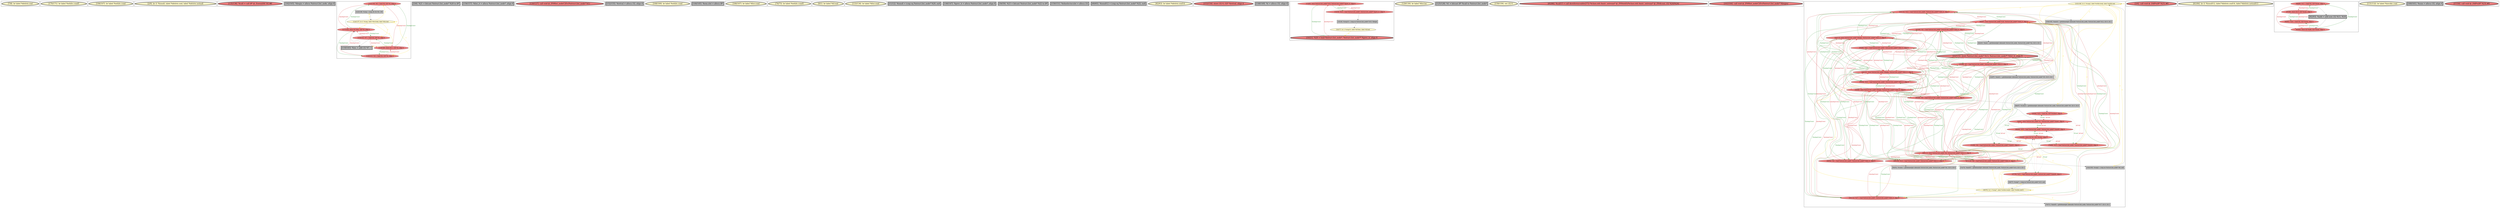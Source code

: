 
digraph G {





subgraph cluster37 {


node310 [penwidth=3.0,fontsize=20,fillcolor=lemonchiffon,label="[7/8]  br label %delete.end",shape=ellipse,style=filled ]



}

subgraph cluster36 {


node309 [penwidth=3.0,fontsize=20,fillcolor=lemonchiffon,label="[170/171]  br label %while.cond5",shape=ellipse,style=filled ]



}

subgraph cluster15 {


node247 [penwidth=3.0,fontsize=20,fillcolor=lemonchiffon,label="[106/107]  br label %while.cond",shape=ellipse,style=filled ]



}

subgraph cluster35 {


node308 [penwidth=3.0,fontsize=20,fillcolor=lemonchiffon,label="[2/9]  br i1 %isnull, label %delete.end, label %delete.notnull",shape=ellipse,style=filled ]



}

subgraph cluster11 {


node243 [penwidth=3.0,fontsize=20,fillcolor=lightcoral,label="[135/136]  %call = call i8* @_Znwm(i64 16) #8",shape=ellipse,style=filled ]



}

subgraph cluster19 {


node251 [penwidth=3.0,fontsize=20,fillcolor=grey,label="[162/165]  %begin = alloca %struct.list_node, align 8",shape=rectangle,style=filled ]



}

subgraph cluster9 {


node241 [fillcolor=lightcoral,label="[122/139]  %0 = load i32, i32* %i, align 4",shape=ellipse,style=filled ]
node240 [fillcolor=lemonchiffon,label="[124/137]  br i1 %cmp, label %for.body, label %for.end",shape=ellipse,style=filled ]
node235 [fillcolor=lightcoral,label="[117/142]  store i32 %inc, i32* %i, align 4",shape=ellipse,style=filled ]
node238 [fillcolor=grey,label="[123/138]  %cmp = icmp ult i32 %0, 100",shape=rectangle,style=filled ]
node234 [fillcolor=lightcoral,label="[120/121]  %3 = load i32, i32* %i, align 4",shape=ellipse,style=filled ]
node236 [fillcolor=lightcoral,label="[118/141]  %7 = load i32, i32* %i, align 4",shape=ellipse,style=filled ]
node237 [penwidth=3.0,fontsize=20,fillcolor=grey,label="[116/143]  %inc = add i32 %7, 1",shape=rectangle,style=filled ]
node239 [fillcolor=lightcoral,label="[119/140]  store i32 1, i32* %i, align 4",shape=ellipse,style=filled ]

node240->node238 [style=solid,color=gold,label="C",penwidth=1.0,fontcolor=gold ]
node237->node235 [style=solid,color=black,label="",penwidth=0.5,fontcolor=black ]
node241->node235 [style=solid,color=firebrick3,label="A|indep|Const",penwidth=1.0,fontcolor=firebrick3 ]
node235->node234 [style=solid,color=forestgreen,label="T|indep|Const",penwidth=1.0,fontcolor=forestgreen ]
node239->node241 [style=solid,color=forestgreen,label="T|indep|Const",penwidth=1.0,fontcolor=forestgreen ]
node234->node239 [style=solid,color=firebrick3,label="A|indep|Const",penwidth=1.0,fontcolor=firebrick3 ]
node238->node240 [style=solid,color=black,label="",penwidth=0.5,fontcolor=black ]
node236->node239 [style=solid,color=firebrick3,label="A|indep|Const",penwidth=1.0,fontcolor=firebrick3 ]
node240->node240 [style=solid,color=gold,label="C",penwidth=1.0,fontcolor=gold ]
node239->node234 [style=solid,color=forestgreen,label="T|indep|Const",penwidth=1.0,fontcolor=forestgreen ]
node240->node234 [style=solid,color=gold,label="C",penwidth=1.0,fontcolor=gold ]
node235->node241 [style=solid,color=forestgreen,label="T|indep|Const",penwidth=1.0,fontcolor=forestgreen ]
node241->node238 [style=solid,color=black,label="",penwidth=0.5,fontcolor=black ]
node240->node235 [style=solid,color=gold,label="C",penwidth=1.0,fontcolor=gold ]
node240->node241 [style=solid,color=gold,label="C",penwidth=1.0,fontcolor=gold ]
node241->node239 [style=solid,color=firebrick3,label="A|indep|Const",penwidth=1.0,fontcolor=firebrick3 ]
node240->node237 [style=solid,color=gold,label="C",penwidth=1.0,fontcolor=gold ]
node236->node235 [style=solid,color=firebrick3,label="A|indep|Const",penwidth=1.0,fontcolor=firebrick3 ]
node235->node236 [style=solid,color=forestgreen,label="T|indep|Const",penwidth=1.0,fontcolor=forestgreen ]
node234->node235 [style=solid,color=firebrick3,label="A|indep|Const",penwidth=1.0,fontcolor=firebrick3 ]
node236->node237 [style=solid,color=black,label="",penwidth=0.5,fontcolor=black ]
node240->node236 [style=solid,color=gold,label="C",penwidth=1.0,fontcolor=gold ]
node239->node236 [style=solid,color=forestgreen,label="T|indep|Const",penwidth=1.0,fontcolor=forestgreen ]


}

subgraph cluster8 {


node233 [penwidth=3.0,fontsize=20,fillcolor=grey,label="[5/6]  %21 = bitcast %struct.list_node* %20 to i8*",shape=rectangle,style=filled ]



}

subgraph cluster10 {


node242 [penwidth=3.0,fontsize=20,fillcolor=grey,label="[156/157]  %list_it = alloca %struct.list_node*, align 8",shape=rectangle,style=filled ]



}

subgraph cluster23 {


node255 [penwidth=3.0,fontsize=20,fillcolor=lightcoral,label="[126/127]  call void @_ZN9list_nodeC2Ev(%struct.list_node* %1)",shape=ellipse,style=filled ]



}

subgraph cluster7 {


node232 [penwidth=3.0,fontsize=20,fillcolor=grey,label="[152/155]  %retval = alloca i32, align 4",shape=rectangle,style=filled ]



}

subgraph cluster14 {


node246 [penwidth=3.0,fontsize=20,fillcolor=lemonchiffon,label="[168/169]  br label %while.cond",shape=ellipse,style=filled ]



}

subgraph cluster6 {


node231 [penwidth=3.0,fontsize=20,fillcolor=grey,label="[144/145]  %exn.slot = alloca i8*",shape=rectangle,style=filled ]



}

subgraph cluster30 {


node299 [penwidth=3.0,fontsize=20,fillcolor=lemonchiffon,label="[166/167]  br label %for.cond",shape=ellipse,style=filled ]



}

subgraph cluster31 {


node300 [penwidth=3.0,fontsize=20,fillcolor=lemonchiffon,label="[74/75]  br label %while.cond5",shape=ellipse,style=filled ]



}

subgraph cluster0 {


node225 [penwidth=3.0,fontsize=20,fillcolor=lemonchiffon,label="[0/1]  br label %if.end",shape=ellipse,style=filled ]



}

subgraph cluster13 {


node245 [penwidth=3.0,fontsize=20,fillcolor=lemonchiffon,label="[133/134]  br label %for.cond",shape=ellipse,style=filled ]



}

subgraph cluster5 {


node230 [penwidth=3.0,fontsize=20,fillcolor=grey,label="[11/12]  %isnull = icmp eq %struct.list_node* %20, null",shape=rectangle,style=filled ]



}

subgraph cluster1 {


node226 [penwidth=3.0,fontsize=20,fillcolor=grey,label="[146/147]  %prev_it = alloca %struct.list_node*, align 8",shape=rectangle,style=filled ]



}

subgraph cluster32 {


node301 [penwidth=3.0,fontsize=20,fillcolor=grey,label="[56/59]  %23 = bitcast %struct.list_node* %22 to i8*",shape=rectangle,style=filled ]



}

subgraph cluster3 {


node228 [penwidth=3.0,fontsize=20,fillcolor=grey,label="[150/151]  %ehselector.slot = alloca i32",shape=rectangle,style=filled ]



}

subgraph cluster4 {


node229 [penwidth=3.0,fontsize=20,fillcolor=grey,label="[60/65]  %isnull12 = icmp eq %struct.list_node* %22, null",shape=rectangle,style=filled ]



}

subgraph cluster17 {


node249 [penwidth=3.0,fontsize=20,fillcolor=lemonchiffon,label="[62/63]  br label %delete.end14",shape=ellipse,style=filled ]



}

subgraph cluster16 {


node248 [penwidth=3.0,fontsize=20,fillcolor=lightcoral,label="[153/154]  store i32 0, i32* %retval, align 4",shape=ellipse,style=filled ]



}

subgraph cluster2 {


node227 [penwidth=3.0,fontsize=20,fillcolor=grey,label="[148/149]  %i = alloca i32, align 4",shape=rectangle,style=filled ]



}

subgraph cluster34 {


node307 [fillcolor=lightcoral,label="[13/20]  store %struct.list_node* %16, %struct.list_node** %prev_it, align 8",shape=ellipse,style=filled ]
node305 [fillcolor=grey,label="[15/18]  %cmp10 = icmp ne %struct.list_node* %19, %begin",shape=rectangle,style=filled ]
node306 [penwidth=3.0,fontsize=20,fillcolor=lightcoral,label="[10/21]  %20 = load %struct.list_node*, %struct.list_node** %prev_it, align 8",shape=ellipse,style=filled ]
node303 [fillcolor=lemonchiffon,label="[16/17]  br i1 %cmp10, label %if.then, label %if.end",shape=ellipse,style=filled ]
node304 [fillcolor=lightcoral,label="[14/19]  %19 = load %struct.list_node*, %struct.list_node** %prev_it, align 8",shape=ellipse,style=filled ]

node305->node303 [style=solid,color=black,label="",penwidth=0.5,fontcolor=black ]
node304->node305 [style=solid,color=black,label="",penwidth=0.5,fontcolor=black ]
node304->node307 [style=solid,color=firebrick3,label="A|indep|Const",penwidth=1.0,fontcolor=firebrick3 ]
node307->node306 [style=solid,color=forestgreen,label="T|indep|Const",penwidth=1.0,fontcolor=forestgreen ]
node306->node307 [style=solid,color=firebrick3,label="A|indep|Const",penwidth=1.0,fontcolor=firebrick3 ]
node303->node306 [style=solid,color=gold,label="C",penwidth=1.0,fontcolor=gold ]
node307->node304 [style=solid,color=forestgreen,label="T|indep|Const",penwidth=1.0,fontcolor=forestgreen ]


}

subgraph cluster22 {


node254 [penwidth=3.0,fontsize=20,fillcolor=lemonchiffon,label="[129/130]  br label %for.inc",shape=ellipse,style=filled ]



}

subgraph cluster25 {


node257 [penwidth=3.0,fontsize=20,fillcolor=grey,label="[125/128]  %1 = bitcast i8* %call to %struct.list_node*",shape=rectangle,style=filled ]



}

subgraph cluster18 {


node250 [penwidth=3.0,fontsize=20,fillcolor=lemonchiffon,label="[158/159]  ret i32 0",shape=ellipse,style=filled ]



}

subgraph cluster29 {


node298 [penwidth=3.0,fontsize=20,fillcolor=lightcoral,label="[85/86]  %call15 = call dereferenceable(272) %class.std::basic_ostream* @_ZNSolsEi(%class.std::basic_ostream* @_ZSt4cout, i32 %24)%24)",shape=ellipse,style=filled ]



}

subgraph cluster20 {


node252 [penwidth=3.0,fontsize=20,fillcolor=lightcoral,label="[163/164]  call void @_ZN9list_nodeC2Ev(%struct.list_node* %begin)",shape=ellipse,style=filled ]



}

subgraph cluster26 {


node287 [fillcolor=lemonchiffon,label="[103/108]  br i1 %cmp2, label %while.body, label %while.end",shape=ellipse,style=filled ]
node284 [fillcolor=lightcoral,label="[23/114]  %12 = load %struct.list_node*, %struct.list_node** %list_it, align 8",shape=ellipse,style=filled ]
node283 [fillcolor=lightcoral,label="[40/67]  store %struct.list_node* %18, %struct.list_node** %list_it, align 8",shape=ellipse,style=filled ]
node289 [fillcolor=lightcoral,label="[26/111]  store %struct.list_node* %6, %struct.list_node** %list_it, align 8",shape=ellipse,style=filled ]
node281 [fillcolor=lightcoral,label="[25/112]  %17 = load %struct.list_node*, %struct.list_node** %list_it, align 8",shape=ellipse,style=filled ]
node291 [fillcolor=lightcoral,label="[68/69]  %18 = load %struct.list_node*, %struct.list_node** %next9, align 8",shape=ellipse,style=filled ]
node280 [fillcolor=lightcoral,label="[49/52]  %4 = load %struct.list_node*, %struct.list_node** %list_it, align 8",shape=ellipse,style=filled ]
node290 [fillcolor=lightcoral,label="[27/110]  %8 = load %struct.list_node*, %struct.list_node** %list_it, align 8",shape=ellipse,style=filled ]
node279 [fillcolor=grey,label="[46/47]  %value3 = getelementptr inbounds %struct.list_node, %struct.list_node* %9, i32 0, i32 0",shape=rectangle,style=filled ]
node282 [fillcolor=lightcoral,label="[29/100]  %14 = load %struct.list_node*, %struct.list_node** %list_it, align 8",shape=ellipse,style=filled ]
node278 [fillcolor=lightcoral,label="[45/48]  %9 = load %struct.list_node*, %struct.list_node** %list_it, align 8",shape=ellipse,style=filled ]
node277 [fillcolor=lightcoral,label="[30/99]  store %struct.list_node* %begin, %struct.list_node** %list_it, align 8",shape=ellipse,style=filled ]
node276 [fillcolor=lightcoral,label="[53/54]  %16 = load %struct.list_node*, %struct.list_node** %list_it, align 8",shape=ellipse,style=filled ]
node275 [fillcolor=lightcoral,label="[79/80]  %13 = load %struct.list_node*, %struct.list_node** %next4, align 8",shape=ellipse,style=filled ]
node262 [fillcolor=grey,label="[104/105]  %next4 = getelementptr inbounds %struct.list_node, %struct.list_node* %12, i32 0, i32 1",shape=rectangle,style=filled ]
node260 [fillcolor=lightcoral,label="[31/98]  %5 = load %struct.list_node*, %struct.list_node** %list_it, align 8",shape=ellipse,style=filled ]
node264 [fillcolor=grey,label="[72/73]  %next6 = getelementptr inbounds %struct.list_node, %struct.list_node* %14, i32 0, i32 1",shape=rectangle,style=filled ]
node263 [fillcolor=grey,label="[50/51]  %value = getelementptr inbounds %struct.list_node, %struct.list_node* %4, i32 0, i32 0",shape=rectangle,style=filled ]
node261 [fillcolor=grey,label="[32/97]  %next1 = getelementptr inbounds %struct.list_node, %struct.list_node* %5, i32 0, i32 1",shape=rectangle,style=filled ]
node259 [fillcolor=grey,label="[42/43]  %next = getelementptr inbounds %struct.list_node, %struct.list_node* %2, i32 0, i32 1",shape=rectangle,style=filled ]
node286 [fillcolor=lightcoral,label="[28/101]  store %struct.list_node* %begin, %struct.list_node** %list_it, align 8",shape=ellipse,style=filled ]
node270 [fillcolor=lightcoral,label="[36/81]  store %struct.list_node* %1, %struct.list_node** %next, align 8",shape=ellipse,style=filled ]
node288 [fillcolor=grey,label="[102/109]  %cmp2 = icmp ne %struct.list_node* %8, null",shape=rectangle,style=filled ]
node267 [fillcolor=lightcoral,label="[34/95]  store i32 %3, i32* %value, align 8",shape=ellipse,style=filled ]
node265 [fillcolor=lightcoral,label="[55/66]  %22 = load %struct.list_node*, %struct.list_node** %list_it, align 8",shape=ellipse,style=filled ]
node274 [penwidth=3.0,fontsize=20,fillcolor=lightcoral,label="[22/115]  store %struct.list_node* %13, %struct.list_node** %list_it, align 8",shape=ellipse,style=filled ]
node258 [fillcolor=grey,label="[70/71]  %next9 = getelementptr inbounds %struct.list_node, %struct.list_node* %17, i32 0, i32 1",shape=rectangle,style=filled ]
node266 [fillcolor=lightcoral,label="[37/78]  %15 = load %struct.list_node*, %struct.list_node** %next6, align 8",shape=ellipse,style=filled ]
node268 [fillcolor=lightcoral,label="[33/96]  %6 = load %struct.list_node*, %struct.list_node** %next1, align 8",shape=ellipse,style=filled ]
node269 [fillcolor=lightcoral,label="[35/94]  %10 = load i32, i32* %value3, align 8",shape=ellipse,style=filled ]
node271 [fillcolor=lemonchiffon,label="[39/76]  br i1 %cmp7, label %while.body8, label %while.end11",shape=ellipse,style=filled ]
node285 [fillcolor=grey,label="[38/77]  %cmp7 = icmp ne %struct.list_node* %15, null",shape=rectangle,style=filled ]
node272 [fillcolor=lightcoral,label="[24/113]  store %struct.list_node* %begin, %struct.list_node** %list_it, align 8",shape=ellipse,style=filled ]
node273 [fillcolor=lightcoral,label="[41/44]  %2 = load %struct.list_node*, %struct.list_node** %list_it, align 8",shape=ellipse,style=filled ]

node271->node282 [style=solid,color=gold,label="C",penwidth=1.0,fontcolor=gold ]
node275->node274 [style=solid,color=black,label="",penwidth=0.5,fontcolor=black ]
node289->node284 [style=solid,color=forestgreen,label="T|indep|Const",penwidth=1.0,fontcolor=forestgreen ]
node284->node286 [style=solid,color=firebrick3,label="A|indep|Const",penwidth=1.0,fontcolor=firebrick3 ]
node274->node273 [style=solid,color=forestgreen,label="T|indep|Const",penwidth=1.0,fontcolor=forestgreen ]
node284->node262 [style=solid,color=black,label="",penwidth=0.5,fontcolor=black ]
node283->node290 [style=solid,color=forestgreen,label="T|indep|Const",penwidth=1.0,fontcolor=forestgreen ]
node275->node270 [style=dotted,color=firebrick3,label="A|Conf",penwidth=1.0,fontcolor=firebrick3 ]
node260->node261 [style=solid,color=black,label="",penwidth=0.5,fontcolor=black ]
node269->node267 [style=dotted,color=firebrick3,label="A|Conf",penwidth=1.0,fontcolor=firebrick3 ]
node258->node291 [style=solid,color=black,label="",penwidth=0.5,fontcolor=black ]
node273->node289 [style=solid,color=firebrick3,label="A|indep|Const",penwidth=1.0,fontcolor=firebrick3 ]
node280->node277 [style=solid,color=firebrick3,label="A|indep|Const",penwidth=1.0,fontcolor=firebrick3 ]
node259->node270 [style=solid,color=black,label="",penwidth=0.5,fontcolor=black ]
node275->node267 [style=dotted,color=firebrick3,label="A|Conf",penwidth=1.0,fontcolor=firebrick3 ]
node260->node272 [style=solid,color=firebrick3,label="A|indep|Const",penwidth=1.0,fontcolor=firebrick3 ]
node272->node265 [style=solid,color=forestgreen,label="T|indep|Const",penwidth=1.0,fontcolor=forestgreen ]
node272->node260 [style=solid,color=forestgreen,label="T|indep|Const",penwidth=1.0,fontcolor=forestgreen ]
node267->node269 [style=dotted,color=forestgreen,label="T|Conf",penwidth=1.0,fontcolor=forestgreen ]
node265->node274 [style=solid,color=firebrick3,label="A|indep|Const",penwidth=1.0,fontcolor=firebrick3 ]
node286->node284 [style=solid,color=forestgreen,label="T|indep|Const",penwidth=1.0,fontcolor=forestgreen ]
node274->node265 [style=solid,color=forestgreen,label="T|indep|Const",penwidth=1.0,fontcolor=forestgreen ]
node287->node278 [style=solid,color=gold,label="C",penwidth=1.0,fontcolor=gold ]
node276->node277 [style=solid,color=firebrick3,label="A|indep|Const",penwidth=1.0,fontcolor=firebrick3 ]
node262->node275 [style=solid,color=black,label="",penwidth=0.5,fontcolor=black ]
node271->node258 [style=solid,color=gold,label="C",penwidth=1.0,fontcolor=gold ]
node277->node265 [style=solid,color=forestgreen,label="T|indep|Const",penwidth=1.0,fontcolor=forestgreen ]
node291->node270 [style=dotted,color=firebrick3,label="A|Conf",penwidth=1.0,fontcolor=firebrick3 ]
node287->node290 [style=solid,color=gold,label="C",penwidth=1.0,fontcolor=gold ]
node287->node284 [style=solid,color=gold,label="C",penwidth=1.0,fontcolor=gold ]
node272->node290 [style=solid,color=forestgreen,label="T|indep|Const",penwidth=1.0,fontcolor=forestgreen ]
node287->node287 [style=solid,color=gold,label="C",penwidth=1.0,fontcolor=gold ]
node280->node274 [style=solid,color=firebrick3,label="A|indep|Const",penwidth=1.0,fontcolor=firebrick3 ]
node290->node277 [style=solid,color=firebrick3,label="A|indep|Const",penwidth=1.0,fontcolor=firebrick3 ]
node268->node289 [style=solid,color=black,label="",penwidth=0.5,fontcolor=black ]
node271->node285 [style=solid,color=gold,label="C",penwidth=1.0,fontcolor=gold ]
node283->node278 [style=solid,color=forestgreen,label="T|indep|Const",penwidth=1.0,fontcolor=forestgreen ]
node277->node281 [style=solid,color=forestgreen,label="T|indep|Const",penwidth=1.0,fontcolor=forestgreen ]
node272->node278 [style=solid,color=forestgreen,label="T|indep|Const",penwidth=1.0,fontcolor=forestgreen ]
node289->node280 [style=solid,color=forestgreen,label="T|indep|Const",penwidth=1.0,fontcolor=forestgreen ]
node266->node285 [style=solid,color=black,label="",penwidth=0.5,fontcolor=black ]
node268->node267 [style=dotted,color=firebrick3,label="A|Conf",penwidth=1.0,fontcolor=firebrick3 ]
node274->node260 [style=solid,color=forestgreen,label="T|indep|Const",penwidth=1.0,fontcolor=forestgreen ]
node274->node284 [style=solid,color=forestgreen,label="T|indep|Const",penwidth=1.0,fontcolor=forestgreen ]
node274->node278 [style=solid,color=forestgreen,label="T|indep|Const",penwidth=1.0,fontcolor=forestgreen ]
node283->node282 [style=solid,color=forestgreen,label="T|indep|Const",penwidth=1.0,fontcolor=forestgreen ]
node267->node275 [style=dotted,color=forestgreen,label="T|Conf",penwidth=1.0,fontcolor=forestgreen ]
node278->node279 [style=solid,color=black,label="",penwidth=0.5,fontcolor=black ]
node278->node272 [style=solid,color=firebrick3,label="A|indep|Const",penwidth=1.0,fontcolor=firebrick3 ]
node283->node276 [style=solid,color=forestgreen,label="T|indep|Const",penwidth=1.0,fontcolor=forestgreen ]
node281->node258 [style=solid,color=black,label="",penwidth=0.5,fontcolor=black ]
node284->node272 [style=solid,color=firebrick3,label="A|indep|Const",penwidth=1.0,fontcolor=firebrick3 ]
node271->node266 [style=solid,color=gold,label="C",penwidth=1.0,fontcolor=gold ]
node260->node274 [style=solid,color=firebrick3,label="A|indep|Const",penwidth=1.0,fontcolor=firebrick3 ]
node278->node274 [style=solid,color=firebrick3,label="A|indep|Const",penwidth=1.0,fontcolor=firebrick3 ]
node282->node289 [style=solid,color=firebrick3,label="A|indep|Const",penwidth=1.0,fontcolor=firebrick3 ]
node283->node265 [style=solid,color=forestgreen,label="T|indep|Const",penwidth=1.0,fontcolor=forestgreen ]
node286->node273 [style=solid,color=forestgreen,label="T|indep|Const",penwidth=1.0,fontcolor=forestgreen ]
node287->node288 [style=solid,color=gold,label="C",penwidth=1.0,fontcolor=gold ]
node284->node274 [style=solid,color=firebrick3,label="A|indep|Const",penwidth=1.0,fontcolor=firebrick3 ]
node287->node279 [style=solid,color=gold,label="C",penwidth=1.0,fontcolor=gold ]
node267->node268 [style=dotted,color=forestgreen,label="T|Conf",penwidth=1.0,fontcolor=forestgreen ]
node291->node283 [style=solid,color=black,label="",penwidth=0.5,fontcolor=black ]
node289->node290 [style=solid,color=forestgreen,label="T|indep|Const",penwidth=1.0,fontcolor=forestgreen ]
node267->node291 [style=dotted,color=forestgreen,label="T|Conf",penwidth=1.0,fontcolor=forestgreen ]
node274->node276 [style=solid,color=forestgreen,label="T|indep|Const",penwidth=1.0,fontcolor=forestgreen ]
node271->node281 [style=solid,color=gold,label="C",penwidth=1.0,fontcolor=gold ]
node282->node272 [style=solid,color=firebrick3,label="A|indep|Const",penwidth=1.0,fontcolor=firebrick3 ]
node289->node273 [style=solid,color=forestgreen,label="T|indep|Const",penwidth=1.0,fontcolor=forestgreen ]
node289->node282 [style=solid,color=forestgreen,label="T|indep|Const",penwidth=1.0,fontcolor=forestgreen ]
node287->node269 [style=solid,color=gold,label="C",penwidth=1.0,fontcolor=gold ]
node274->node290 [style=solid,color=forestgreen,label="T|indep|Const",penwidth=1.0,fontcolor=forestgreen ]
node281->node274 [style=solid,color=firebrick3,label="A|indep|Const",penwidth=1.0,fontcolor=firebrick3 ]
node290->node283 [style=solid,color=firebrick3,label="A|indep|Const",penwidth=1.0,fontcolor=firebrick3 ]
node281->node272 [style=solid,color=firebrick3,label="A|indep|Const",penwidth=1.0,fontcolor=firebrick3 ]
node285->node271 [style=solid,color=black,label="",penwidth=0.5,fontcolor=black ]
node280->node272 [style=solid,color=firebrick3,label="A|indep|Const",penwidth=1.0,fontcolor=firebrick3 ]
node274->node281 [style=solid,color=forestgreen,label="T|indep|Const",penwidth=1.0,fontcolor=forestgreen ]
node270->node275 [style=dotted,color=forestgreen,label="T|Conf",penwidth=1.0,fontcolor=forestgreen ]
node282->node277 [style=solid,color=firebrick3,label="A|indep|Const",penwidth=1.0,fontcolor=firebrick3 ]
node290->node289 [style=solid,color=firebrick3,label="A|indep|Const",penwidth=1.0,fontcolor=firebrick3 ]
node276->node274 [style=solid,color=firebrick3,label="A|indep|Const",penwidth=1.0,fontcolor=firebrick3 ]
node286->node276 [style=solid,color=forestgreen,label="T|indep|Const",penwidth=1.0,fontcolor=forestgreen ]
node283->node281 [style=solid,color=forestgreen,label="T|indep|Const",penwidth=1.0,fontcolor=forestgreen ]
node290->node274 [style=solid,color=firebrick3,label="A|indep|Const",penwidth=1.0,fontcolor=firebrick3 ]
node274->node280 [style=solid,color=forestgreen,label="T|indep|Const",penwidth=1.0,fontcolor=forestgreen ]
node273->node259 [style=solid,color=black,label="",penwidth=0.5,fontcolor=black ]
node290->node272 [style=solid,color=firebrick3,label="A|indep|Const",penwidth=1.0,fontcolor=firebrick3 ]
node289->node278 [style=solid,color=forestgreen,label="T|indep|Const",penwidth=1.0,fontcolor=forestgreen ]
node260->node277 [style=solid,color=firebrick3,label="A|indep|Const",penwidth=1.0,fontcolor=firebrick3 ]
node277->node273 [style=solid,color=forestgreen,label="T|indep|Const",penwidth=1.0,fontcolor=forestgreen ]
node283->node260 [style=solid,color=forestgreen,label="T|indep|Const",penwidth=1.0,fontcolor=forestgreen ]
node265->node277 [style=solid,color=firebrick3,label="A|indep|Const",penwidth=1.0,fontcolor=firebrick3 ]
node281->node277 [style=solid,color=firebrick3,label="A|indep|Const",penwidth=1.0,fontcolor=firebrick3 ]
node283->node273 [style=solid,color=forestgreen,label="T|indep|Const",penwidth=1.0,fontcolor=forestgreen ]
node273->node283 [style=solid,color=firebrick3,label="A|indep|Const",penwidth=1.0,fontcolor=firebrick3 ]
node270->node268 [style=dotted,color=forestgreen,label="T|Conf",penwidth=1.0,fontcolor=forestgreen ]
node277->node282 [style=solid,color=forestgreen,label="T|indep|Const",penwidth=1.0,fontcolor=forestgreen ]
node272->node284 [style=solid,color=forestgreen,label="T|indep|Const",penwidth=1.0,fontcolor=forestgreen ]
node289->node281 [style=solid,color=forestgreen,label="T|indep|Const",penwidth=1.0,fontcolor=forestgreen ]
node278->node283 [style=solid,color=firebrick3,label="A|indep|Const",penwidth=1.0,fontcolor=firebrick3 ]
node271->node283 [style=solid,color=gold,label="C",penwidth=1.0,fontcolor=gold ]
node271->node264 [style=solid,color=gold,label="C",penwidth=1.0,fontcolor=gold ]
node281->node283 [style=solid,color=firebrick3,label="A|indep|Const",penwidth=1.0,fontcolor=firebrick3 ]
node268->node270 [style=dotted,color=firebrick3,label="A|Conf",penwidth=1.0,fontcolor=firebrick3 ]
node287->node275 [style=solid,color=gold,label="C",penwidth=1.0,fontcolor=gold ]
node274->node282 [style=solid,color=forestgreen,label="T|indep|Const",penwidth=1.0,fontcolor=forestgreen ]
node273->node286 [style=solid,color=firebrick3,label="A|indep|Const",penwidth=1.0,fontcolor=firebrick3 ]
node278->node286 [style=solid,color=firebrick3,label="A|indep|Const",penwidth=1.0,fontcolor=firebrick3 ]
node276->node272 [style=solid,color=firebrick3,label="A|indep|Const",penwidth=1.0,fontcolor=firebrick3 ]
node282->node274 [style=solid,color=firebrick3,label="A|indep|Const",penwidth=1.0,fontcolor=firebrick3 ]
node287->node262 [style=solid,color=gold,label="C",penwidth=1.0,fontcolor=gold ]
node277->node290 [style=solid,color=forestgreen,label="T|indep|Const",penwidth=1.0,fontcolor=forestgreen ]
node282->node283 [style=solid,color=firebrick3,label="A|indep|Const",penwidth=1.0,fontcolor=firebrick3 ]
node286->node265 [style=solid,color=forestgreen,label="T|indep|Const",penwidth=1.0,fontcolor=forestgreen ]
node265->node272 [style=solid,color=firebrick3,label="A|indep|Const",penwidth=1.0,fontcolor=firebrick3 ]
node277->node260 [style=solid,color=forestgreen,label="T|indep|Const",penwidth=1.0,fontcolor=forestgreen ]
node276->node289 [style=solid,color=firebrick3,label="A|indep|Const",penwidth=1.0,fontcolor=firebrick3 ]
node289->node276 [style=solid,color=forestgreen,label="T|indep|Const",penwidth=1.0,fontcolor=forestgreen ]
node260->node289 [style=solid,color=firebrick3,label="A|indep|Const",penwidth=1.0,fontcolor=firebrick3 ]
node265->node289 [style=solid,color=firebrick3,label="A|indep|Const",penwidth=1.0,fontcolor=firebrick3 ]
node273->node272 [style=solid,color=firebrick3,label="A|indep|Const",penwidth=1.0,fontcolor=firebrick3 ]
node284->node289 [style=solid,color=firebrick3,label="A|indep|Const",penwidth=1.0,fontcolor=firebrick3 ]
node289->node260 [style=solid,color=forestgreen,label="T|indep|Const",penwidth=1.0,fontcolor=forestgreen ]
node272->node276 [style=solid,color=forestgreen,label="T|indep|Const",penwidth=1.0,fontcolor=forestgreen ]
node272->node273 [style=solid,color=forestgreen,label="T|indep|Const",penwidth=1.0,fontcolor=forestgreen ]
node264->node266 [style=solid,color=black,label="",penwidth=0.5,fontcolor=black ]
node289->node265 [style=solid,color=forestgreen,label="T|indep|Const",penwidth=1.0,fontcolor=forestgreen ]
node266->node270 [style=dotted,color=firebrick3,label="A|Conf",penwidth=1.0,fontcolor=firebrick3 ]
node270->node266 [style=dotted,color=forestgreen,label="T|Conf",penwidth=1.0,fontcolor=forestgreen ]
node266->node267 [style=dotted,color=firebrick3,label="A|Conf",penwidth=1.0,fontcolor=firebrick3 ]
node269->node270 [style=dotted,color=firebrick3,label="A|Conf",penwidth=1.0,fontcolor=firebrick3 ]
node267->node266 [style=dotted,color=forestgreen,label="T|Conf",penwidth=1.0,fontcolor=forestgreen ]
node278->node289 [style=solid,color=firebrick3,label="A|indep|Const",penwidth=1.0,fontcolor=firebrick3 ]
node277->node280 [style=solid,color=forestgreen,label="T|indep|Const",penwidth=1.0,fontcolor=forestgreen ]
node290->node288 [style=solid,color=black,label="",penwidth=0.5,fontcolor=black ]
node270->node269 [style=dotted,color=forestgreen,label="T|Conf",penwidth=1.0,fontcolor=forestgreen ]
node265->node286 [style=solid,color=firebrick3,label="A|indep|Const",penwidth=1.0,fontcolor=firebrick3 ]
node277->node276 [style=solid,color=forestgreen,label="T|indep|Const",penwidth=1.0,fontcolor=forestgreen ]
node281->node289 [style=solid,color=firebrick3,label="A|indep|Const",penwidth=1.0,fontcolor=firebrick3 ]
node265->node283 [style=solid,color=firebrick3,label="A|indep|Const",penwidth=1.0,fontcolor=firebrick3 ]
node282->node264 [style=solid,color=black,label="",penwidth=0.5,fontcolor=black ]
node277->node278 [style=solid,color=forestgreen,label="T|indep|Const",penwidth=1.0,fontcolor=forestgreen ]
node273->node274 [style=solid,color=firebrick3,label="A|indep|Const",penwidth=1.0,fontcolor=firebrick3 ]
node278->node277 [style=solid,color=firebrick3,label="A|indep|Const",penwidth=1.0,fontcolor=firebrick3 ]
node281->node286 [style=solid,color=firebrick3,label="A|indep|Const",penwidth=1.0,fontcolor=firebrick3 ]
node273->node277 [style=solid,color=firebrick3,label="A|indep|Const",penwidth=1.0,fontcolor=firebrick3 ]
node284->node277 [style=solid,color=firebrick3,label="A|indep|Const",penwidth=1.0,fontcolor=firebrick3 ]
node283->node280 [style=solid,color=forestgreen,label="T|indep|Const",penwidth=1.0,fontcolor=forestgreen ]
node286->node278 [style=solid,color=forestgreen,label="T|indep|Const",penwidth=1.0,fontcolor=forestgreen ]
node260->node283 [style=solid,color=firebrick3,label="A|indep|Const",penwidth=1.0,fontcolor=firebrick3 ]
node276->node286 [style=solid,color=firebrick3,label="A|indep|Const",penwidth=1.0,fontcolor=firebrick3 ]
node291->node267 [style=dotted,color=firebrick3,label="A|Conf",penwidth=1.0,fontcolor=firebrick3 ]
node270->node291 [style=dotted,color=forestgreen,label="T|Conf",penwidth=1.0,fontcolor=forestgreen ]
node272->node280 [style=solid,color=forestgreen,label="T|indep|Const",penwidth=1.0,fontcolor=forestgreen ]
node279->node269 [style=solid,color=black,label="",penwidth=0.5,fontcolor=black ]
node287->node274 [style=solid,color=gold,label="C",penwidth=1.0,fontcolor=gold ]
node280->node263 [style=solid,color=black,label="",penwidth=0.5,fontcolor=black ]
node261->node268 [style=solid,color=black,label="",penwidth=0.5,fontcolor=black ]
node280->node283 [style=solid,color=firebrick3,label="A|indep|Const",penwidth=1.0,fontcolor=firebrick3 ]
node286->node280 [style=solid,color=forestgreen,label="T|indep|Const",penwidth=1.0,fontcolor=forestgreen ]
node276->node283 [style=solid,color=firebrick3,label="A|indep|Const",penwidth=1.0,fontcolor=firebrick3 ]
node280->node289 [style=solid,color=firebrick3,label="A|indep|Const",penwidth=1.0,fontcolor=firebrick3 ]
node280->node286 [style=solid,color=firebrick3,label="A|indep|Const",penwidth=1.0,fontcolor=firebrick3 ]
node271->node291 [style=solid,color=gold,label="C",penwidth=1.0,fontcolor=gold ]
node286->node290 [style=solid,color=forestgreen,label="T|indep|Const",penwidth=1.0,fontcolor=forestgreen ]
node286->node281 [style=solid,color=forestgreen,label="T|indep|Const",penwidth=1.0,fontcolor=forestgreen ]
node271->node276 [style=solid,color=gold,label="C",penwidth=1.0,fontcolor=gold ]
node290->node286 [style=solid,color=firebrick3,label="A|indep|Const",penwidth=1.0,fontcolor=firebrick3 ]
node282->node286 [style=solid,color=firebrick3,label="A|indep|Const",penwidth=1.0,fontcolor=firebrick3 ]
node277->node284 [style=solid,color=forestgreen,label="T|indep|Const",penwidth=1.0,fontcolor=forestgreen ]
node286->node282 [style=solid,color=forestgreen,label="T|indep|Const",penwidth=1.0,fontcolor=forestgreen ]
node272->node282 [style=solid,color=forestgreen,label="T|indep|Const",penwidth=1.0,fontcolor=forestgreen ]
node272->node281 [style=solid,color=forestgreen,label="T|indep|Const",penwidth=1.0,fontcolor=forestgreen ]
node288->node287 [style=solid,color=black,label="",penwidth=0.5,fontcolor=black ]
node271->node271 [style=solid,color=gold,label="C",penwidth=1.0,fontcolor=gold ]
node263->node267 [style=solid,color=black,label="",penwidth=0.5,fontcolor=black ]
node260->node286 [style=solid,color=firebrick3,label="A|indep|Const",penwidth=1.0,fontcolor=firebrick3 ]
node286->node260 [style=solid,color=forestgreen,label="T|indep|Const",penwidth=1.0,fontcolor=forestgreen ]
node283->node284 [style=solid,color=forestgreen,label="T|indep|Const",penwidth=1.0,fontcolor=forestgreen ]
node284->node283 [style=solid,color=firebrick3,label="A|indep|Const",penwidth=1.0,fontcolor=firebrick3 ]


}

subgraph cluster24 {


node256 [penwidth=3.0,fontsize=20,fillcolor=lightcoral,label="[3/4]  call void @_ZdlPv(i8* %21) #9",shape=ellipse,style=filled ]



}

subgraph cluster28 {


node297 [penwidth=3.0,fontsize=20,fillcolor=lemonchiffon,label="[61/64]  br i1 %isnull12, label %delete.end14, label %delete.notnull13",shape=ellipse,style=filled ]



}

subgraph cluster27 {


node296 [fillcolor=lightcoral,label="[88/89]  %11 = load i32, i32* %sum, align 4",shape=ellipse,style=filled ]
node294 [fillcolor=lightcoral,label="[84/91]  %24 = load i32, i32* %sum, align 4",shape=ellipse,style=filled ]
node292 [fillcolor=lightcoral,label="[87/90]  store i32 0, i32* %sum, align 4",shape=ellipse,style=filled ]
node295 [fillcolor=lightcoral,label="[83/92]  store i32 %add, i32* %sum, align 4",shape=ellipse,style=filled ]
node293 [penwidth=3.0,fontsize=20,fillcolor=grey,label="[82/93]  %add = add nsw i32 %11, %10",shape=rectangle,style=filled ]

node293->node295 [style=solid,color=black,label="",penwidth=0.5,fontcolor=black ]
node295->node294 [style=solid,color=forestgreen,label="T|indep|Const",penwidth=1.0,fontcolor=forestgreen ]
node295->node296 [style=solid,color=forestgreen,label="T|indep|Const",penwidth=1.0,fontcolor=forestgreen ]
node296->node292 [style=solid,color=firebrick3,label="A|indep|Const",penwidth=1.0,fontcolor=firebrick3 ]
node296->node293 [style=solid,color=black,label="",penwidth=0.5,fontcolor=black ]
node292->node296 [style=solid,color=forestgreen,label="T|indep|Const",penwidth=1.0,fontcolor=forestgreen ]
node294->node292 [style=solid,color=firebrick3,label="A|indep|Const",penwidth=1.0,fontcolor=firebrick3 ]
node294->node295 [style=solid,color=firebrick3,label="A|indep|Const",penwidth=1.0,fontcolor=firebrick3 ]
node292->node294 [style=solid,color=forestgreen,label="T|indep|Const",penwidth=1.0,fontcolor=forestgreen ]
node296->node295 [style=solid,color=firebrick3,label="A|indep|Const",penwidth=1.0,fontcolor=firebrick3 ]


}

subgraph cluster21 {


node253 [penwidth=3.0,fontsize=20,fillcolor=lemonchiffon,label="[131/132]  br label %invoke.cont",shape=ellipse,style=filled ]



}

subgraph cluster12 {


node244 [penwidth=3.0,fontsize=20,fillcolor=grey,label="[160/161]  %sum = alloca i32, align 4",shape=rectangle,style=filled ]



}

subgraph cluster33 {


node302 [penwidth=3.0,fontsize=20,fillcolor=lightcoral,label="[57/58]  call void @_ZdlPv(i8* %23) #9",shape=ellipse,style=filled ]



}

}
